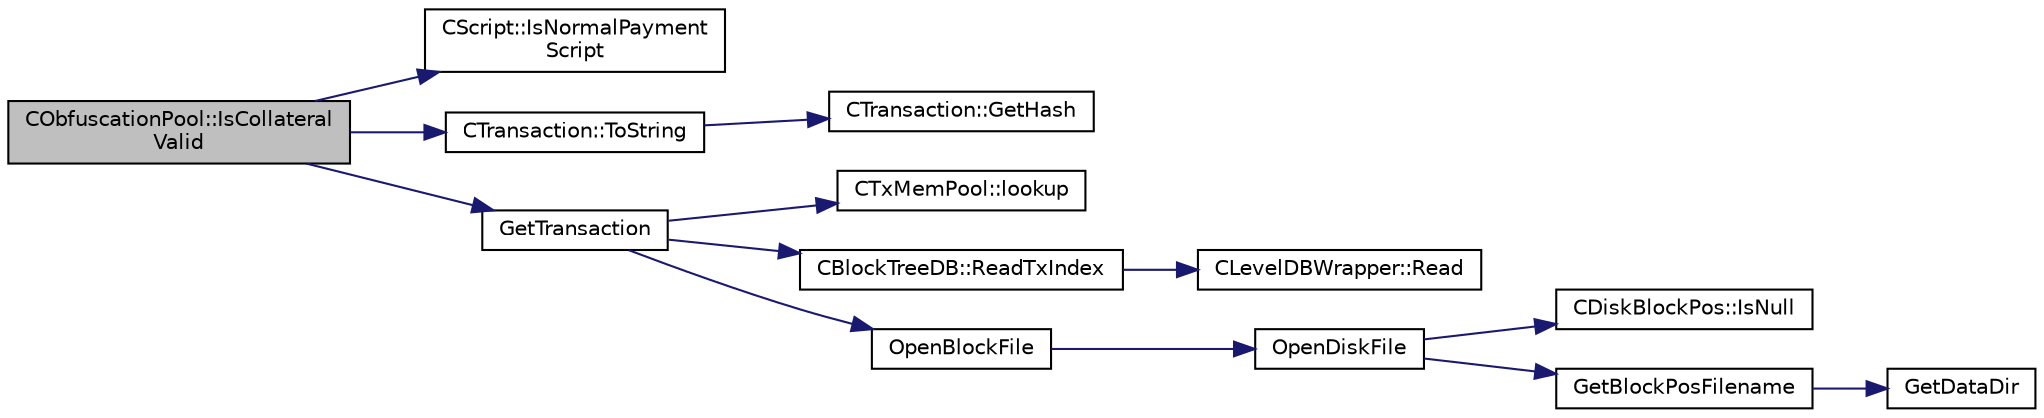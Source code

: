digraph "CObfuscationPool::IsCollateralValid"
{
  edge [fontname="Helvetica",fontsize="10",labelfontname="Helvetica",labelfontsize="10"];
  node [fontname="Helvetica",fontsize="10",shape=record];
  rankdir="LR";
  Node254 [label="CObfuscationPool::IsCollateral\lValid",height=0.2,width=0.4,color="black", fillcolor="grey75", style="filled", fontcolor="black"];
  Node254 -> Node255 [color="midnightblue",fontsize="10",style="solid",fontname="Helvetica"];
  Node255 [label="CScript::IsNormalPayment\lScript",height=0.2,width=0.4,color="black", fillcolor="white", style="filled",URL="$class_c_script.html#a4bebedf75cc256220cd7be25a6c95fe7"];
  Node254 -> Node256 [color="midnightblue",fontsize="10",style="solid",fontname="Helvetica"];
  Node256 [label="CTransaction::ToString",height=0.2,width=0.4,color="black", fillcolor="white", style="filled",URL="$class_c_transaction.html#a80370923c3ac828de68919295d5d0659"];
  Node256 -> Node257 [color="midnightblue",fontsize="10",style="solid",fontname="Helvetica"];
  Node257 [label="CTransaction::GetHash",height=0.2,width=0.4,color="black", fillcolor="white", style="filled",URL="$class_c_transaction.html#a7efd1379de830341417c0bfa23a149aa"];
  Node254 -> Node258 [color="midnightblue",fontsize="10",style="solid",fontname="Helvetica"];
  Node258 [label="GetTransaction",height=0.2,width=0.4,color="black", fillcolor="white", style="filled",URL="$main_8cpp.html#a044ae412844f02db690466dd24d9bb71",tooltip="Return transaction in tx, and if it was found inside a block, its hash is placed in hashBlock..."];
  Node258 -> Node259 [color="midnightblue",fontsize="10",style="solid",fontname="Helvetica"];
  Node259 [label="CTxMemPool::lookup",height=0.2,width=0.4,color="black", fillcolor="white", style="filled",URL="$class_c_tx_mem_pool.html#ad6d9966cdeb4b6586f7186e709b4e77e"];
  Node258 -> Node260 [color="midnightblue",fontsize="10",style="solid",fontname="Helvetica"];
  Node260 [label="CBlockTreeDB::ReadTxIndex",height=0.2,width=0.4,color="black", fillcolor="white", style="filled",URL="$class_c_block_tree_d_b.html#a74383427266d627e84c2d0c8e21e03c7"];
  Node260 -> Node261 [color="midnightblue",fontsize="10",style="solid",fontname="Helvetica"];
  Node261 [label="CLevelDBWrapper::Read",height=0.2,width=0.4,color="black", fillcolor="white", style="filled",URL="$class_c_level_d_b_wrapper.html#a0cb51d3b8f042641b2d0aa76c3185527"];
  Node258 -> Node262 [color="midnightblue",fontsize="10",style="solid",fontname="Helvetica"];
  Node262 [label="OpenBlockFile",height=0.2,width=0.4,color="black", fillcolor="white", style="filled",URL="$main_8cpp.html#a0d81388930a4ccb6a69b9abdd1ef5097",tooltip="Open a block file (blk?????.dat) "];
  Node262 -> Node263 [color="midnightblue",fontsize="10",style="solid",fontname="Helvetica"];
  Node263 [label="OpenDiskFile",height=0.2,width=0.4,color="black", fillcolor="white", style="filled",URL="$main_8cpp.html#ab15fc61f1d9596ad0aca703ff2c74635"];
  Node263 -> Node264 [color="midnightblue",fontsize="10",style="solid",fontname="Helvetica"];
  Node264 [label="CDiskBlockPos::IsNull",height=0.2,width=0.4,color="black", fillcolor="white", style="filled",URL="$struct_c_disk_block_pos.html#a7dd98fe3f5372d358df61db31899b0af"];
  Node263 -> Node265 [color="midnightblue",fontsize="10",style="solid",fontname="Helvetica"];
  Node265 [label="GetBlockPosFilename",height=0.2,width=0.4,color="black", fillcolor="white", style="filled",URL="$main_8cpp.html#a2f26f074aac584c3398de1dcdac59de9",tooltip="Translation to a filesystem path. "];
  Node265 -> Node266 [color="midnightblue",fontsize="10",style="solid",fontname="Helvetica"];
  Node266 [label="GetDataDir",height=0.2,width=0.4,color="black", fillcolor="white", style="filled",URL="$util_8cpp.html#ab83866a054745d4b30a3948a1b44beba"];
}
